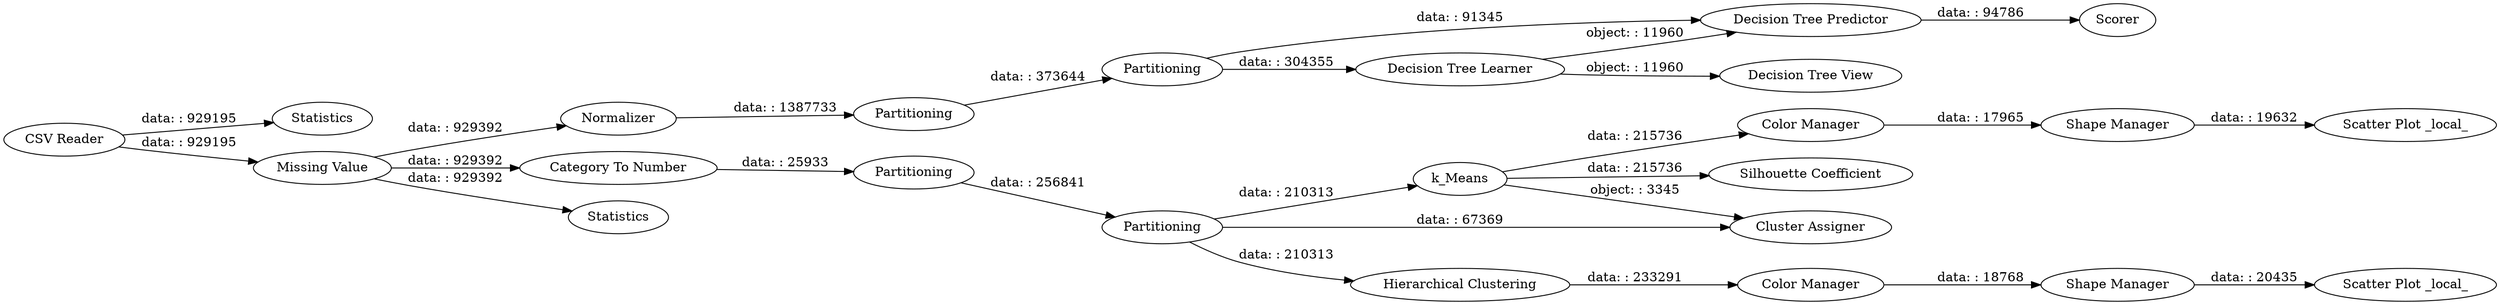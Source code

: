 digraph {
	"-6596881759103441116_20" [label="Cluster Assigner"]
	"-6596881759103441116_30" [label=Normalizer]
	"-6596881759103441116_1" [label="CSV Reader"]
	"-6596881759103441116_21" [label="Color Manager"]
	"-6596881759103441116_32" [label="Category To Number"]
	"-6596881759103441116_35" [label="Scatter Plot _local_"]
	"-6596881759103441116_29" [label=Scorer]
	"-6596881759103441116_24" [label="Silhouette Coefficient"]
	"-6596881759103441116_23" [label="Scatter Plot _local_"]
	"-6596881759103441116_37" [label="Shape Manager"]
	"-6596881759103441116_14" [label=Statistics]
	"-6596881759103441116_19" [label=k_Means]
	"-6596881759103441116_25" [label=Partitioning]
	"-6596881759103441116_26" [label="Decision Tree Learner"]
	"-6596881759103441116_17" [label=Partitioning]
	"-6596881759103441116_34" [label=Partitioning]
	"-6596881759103441116_33" [label=Partitioning]
	"-6596881759103441116_27" [label="Decision Tree Predictor"]
	"-6596881759103441116_22" [label="Shape Manager"]
	"-6596881759103441116_36" [label="Color Manager"]
	"-6596881759103441116_28" [label="Decision Tree View"]
	"-6596881759103441116_15" [label="Missing Value"]
	"-6596881759103441116_18" [label="Hierarchical Clustering"]
	"-6596881759103441116_16" [label=Statistics]
	"-6596881759103441116_32" -> "-6596881759103441116_17" [label="data: : 25933"]
	"-6596881759103441116_26" -> "-6596881759103441116_28" [label="object: : 11960"]
	"-6596881759103441116_37" -> "-6596881759103441116_35" [label="data: : 20435"]
	"-6596881759103441116_22" -> "-6596881759103441116_23" [label="data: : 19632"]
	"-6596881759103441116_30" -> "-6596881759103441116_34" [label="data: : 1387733"]
	"-6596881759103441116_27" -> "-6596881759103441116_29" [label="data: : 94786"]
	"-6596881759103441116_19" -> "-6596881759103441116_24" [label="data: : 215736"]
	"-6596881759103441116_25" -> "-6596881759103441116_19" [label="data: : 210313"]
	"-6596881759103441116_25" -> "-6596881759103441116_18" [label="data: : 210313"]
	"-6596881759103441116_26" -> "-6596881759103441116_27" [label="object: : 11960"]
	"-6596881759103441116_17" -> "-6596881759103441116_25" [label="data: : 256841"]
	"-6596881759103441116_1" -> "-6596881759103441116_15" [label="data: : 929195"]
	"-6596881759103441116_33" -> "-6596881759103441116_26" [label="data: : 304355"]
	"-6596881759103441116_19" -> "-6596881759103441116_20" [label="object: : 3345"]
	"-6596881759103441116_21" -> "-6596881759103441116_22" [label="data: : 17965"]
	"-6596881759103441116_15" -> "-6596881759103441116_30" [label="data: : 929392"]
	"-6596881759103441116_18" -> "-6596881759103441116_36" [label="data: : 233291"]
	"-6596881759103441116_19" -> "-6596881759103441116_21" [label="data: : 215736"]
	"-6596881759103441116_1" -> "-6596881759103441116_14" [label="data: : 929195"]
	"-6596881759103441116_33" -> "-6596881759103441116_27" [label="data: : 91345"]
	"-6596881759103441116_25" -> "-6596881759103441116_20" [label="data: : 67369"]
	"-6596881759103441116_15" -> "-6596881759103441116_32" [label="data: : 929392"]
	"-6596881759103441116_34" -> "-6596881759103441116_33" [label="data: : 373644"]
	"-6596881759103441116_36" -> "-6596881759103441116_37" [label="data: : 18768"]
	"-6596881759103441116_15" -> "-6596881759103441116_16" [label="data: : 929392"]
	rankdir=LR
}
